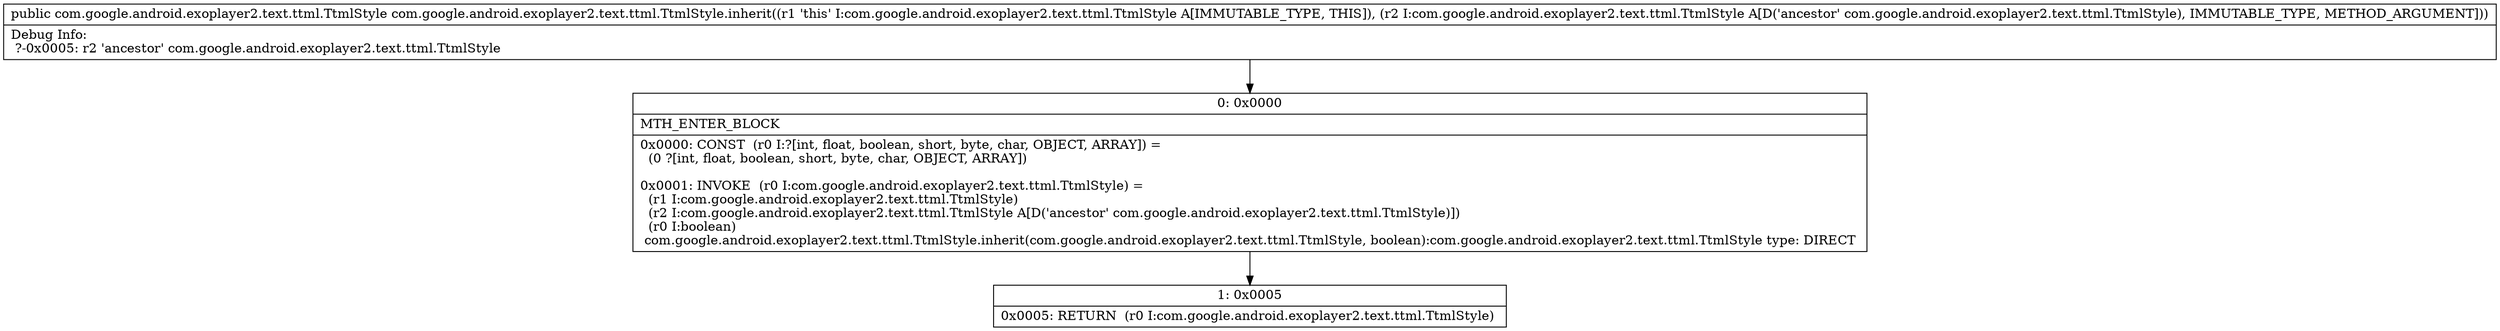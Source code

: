 digraph "CFG forcom.google.android.exoplayer2.text.ttml.TtmlStyle.inherit(Lcom\/google\/android\/exoplayer2\/text\/ttml\/TtmlStyle;)Lcom\/google\/android\/exoplayer2\/text\/ttml\/TtmlStyle;" {
Node_0 [shape=record,label="{0\:\ 0x0000|MTH_ENTER_BLOCK\l|0x0000: CONST  (r0 I:?[int, float, boolean, short, byte, char, OBJECT, ARRAY]) = \l  (0 ?[int, float, boolean, short, byte, char, OBJECT, ARRAY])\l \l0x0001: INVOKE  (r0 I:com.google.android.exoplayer2.text.ttml.TtmlStyle) = \l  (r1 I:com.google.android.exoplayer2.text.ttml.TtmlStyle)\l  (r2 I:com.google.android.exoplayer2.text.ttml.TtmlStyle A[D('ancestor' com.google.android.exoplayer2.text.ttml.TtmlStyle)])\l  (r0 I:boolean)\l com.google.android.exoplayer2.text.ttml.TtmlStyle.inherit(com.google.android.exoplayer2.text.ttml.TtmlStyle, boolean):com.google.android.exoplayer2.text.ttml.TtmlStyle type: DIRECT \l}"];
Node_1 [shape=record,label="{1\:\ 0x0005|0x0005: RETURN  (r0 I:com.google.android.exoplayer2.text.ttml.TtmlStyle) \l}"];
MethodNode[shape=record,label="{public com.google.android.exoplayer2.text.ttml.TtmlStyle com.google.android.exoplayer2.text.ttml.TtmlStyle.inherit((r1 'this' I:com.google.android.exoplayer2.text.ttml.TtmlStyle A[IMMUTABLE_TYPE, THIS]), (r2 I:com.google.android.exoplayer2.text.ttml.TtmlStyle A[D('ancestor' com.google.android.exoplayer2.text.ttml.TtmlStyle), IMMUTABLE_TYPE, METHOD_ARGUMENT]))  | Debug Info:\l  ?\-0x0005: r2 'ancestor' com.google.android.exoplayer2.text.ttml.TtmlStyle\l}"];
MethodNode -> Node_0;
Node_0 -> Node_1;
}

